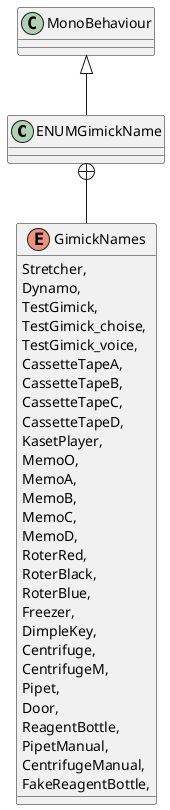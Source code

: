 @startuml
class ENUMGimickName {
}
enum GimickNames {
    Stretcher,
    Dynamo,
    TestGimick,
    TestGimick_choise,
    TestGimick_voice,
    CassetteTapeA,
    CassetteTapeB,
    CassetteTapeC,
    CassetteTapeD,
    KasetPlayer,
    MemoO,
    MemoA,
    MemoB,
    MemoC,
    MemoD,
    RoterRed,
    RoterBlack,
    RoterBlue,
    Freezer,
    DimpleKey,
    Centrifuge,
    CentrifugeM,
    Pipet,
    Door,
    ReagentBottle,
    PipetManual,
    CentrifugeManual,
    FakeReagentBottle,
}
MonoBehaviour <|-- ENUMGimickName
ENUMGimickName +-- GimickNames
@enduml
